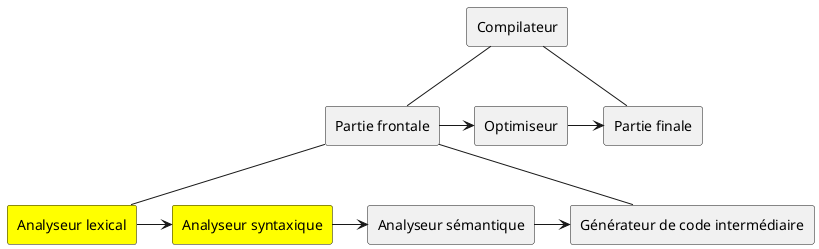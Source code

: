 @startuml

rectangle "Compilateur" as compiler

rectangle "Partie frontale" as frontend
rectangle "Optimiseur" as optimizer
rectangle "Partie finale" as backend

rectangle "Analyseur lexical" as lexer #Yellow
rectangle "Analyseur syntaxique" as parser #Yellow
rectangle "Analyseur sémantique" as seman
rectangle "Générateur de code intermédiaire" as gen

compiler -- frontend
compiler -- backend

frontend -> optimizer
optimizer -> backend

frontend -- lexer
frontend -- gen

lexer -> parser
parser -> seman
seman -> gen

@enduml
